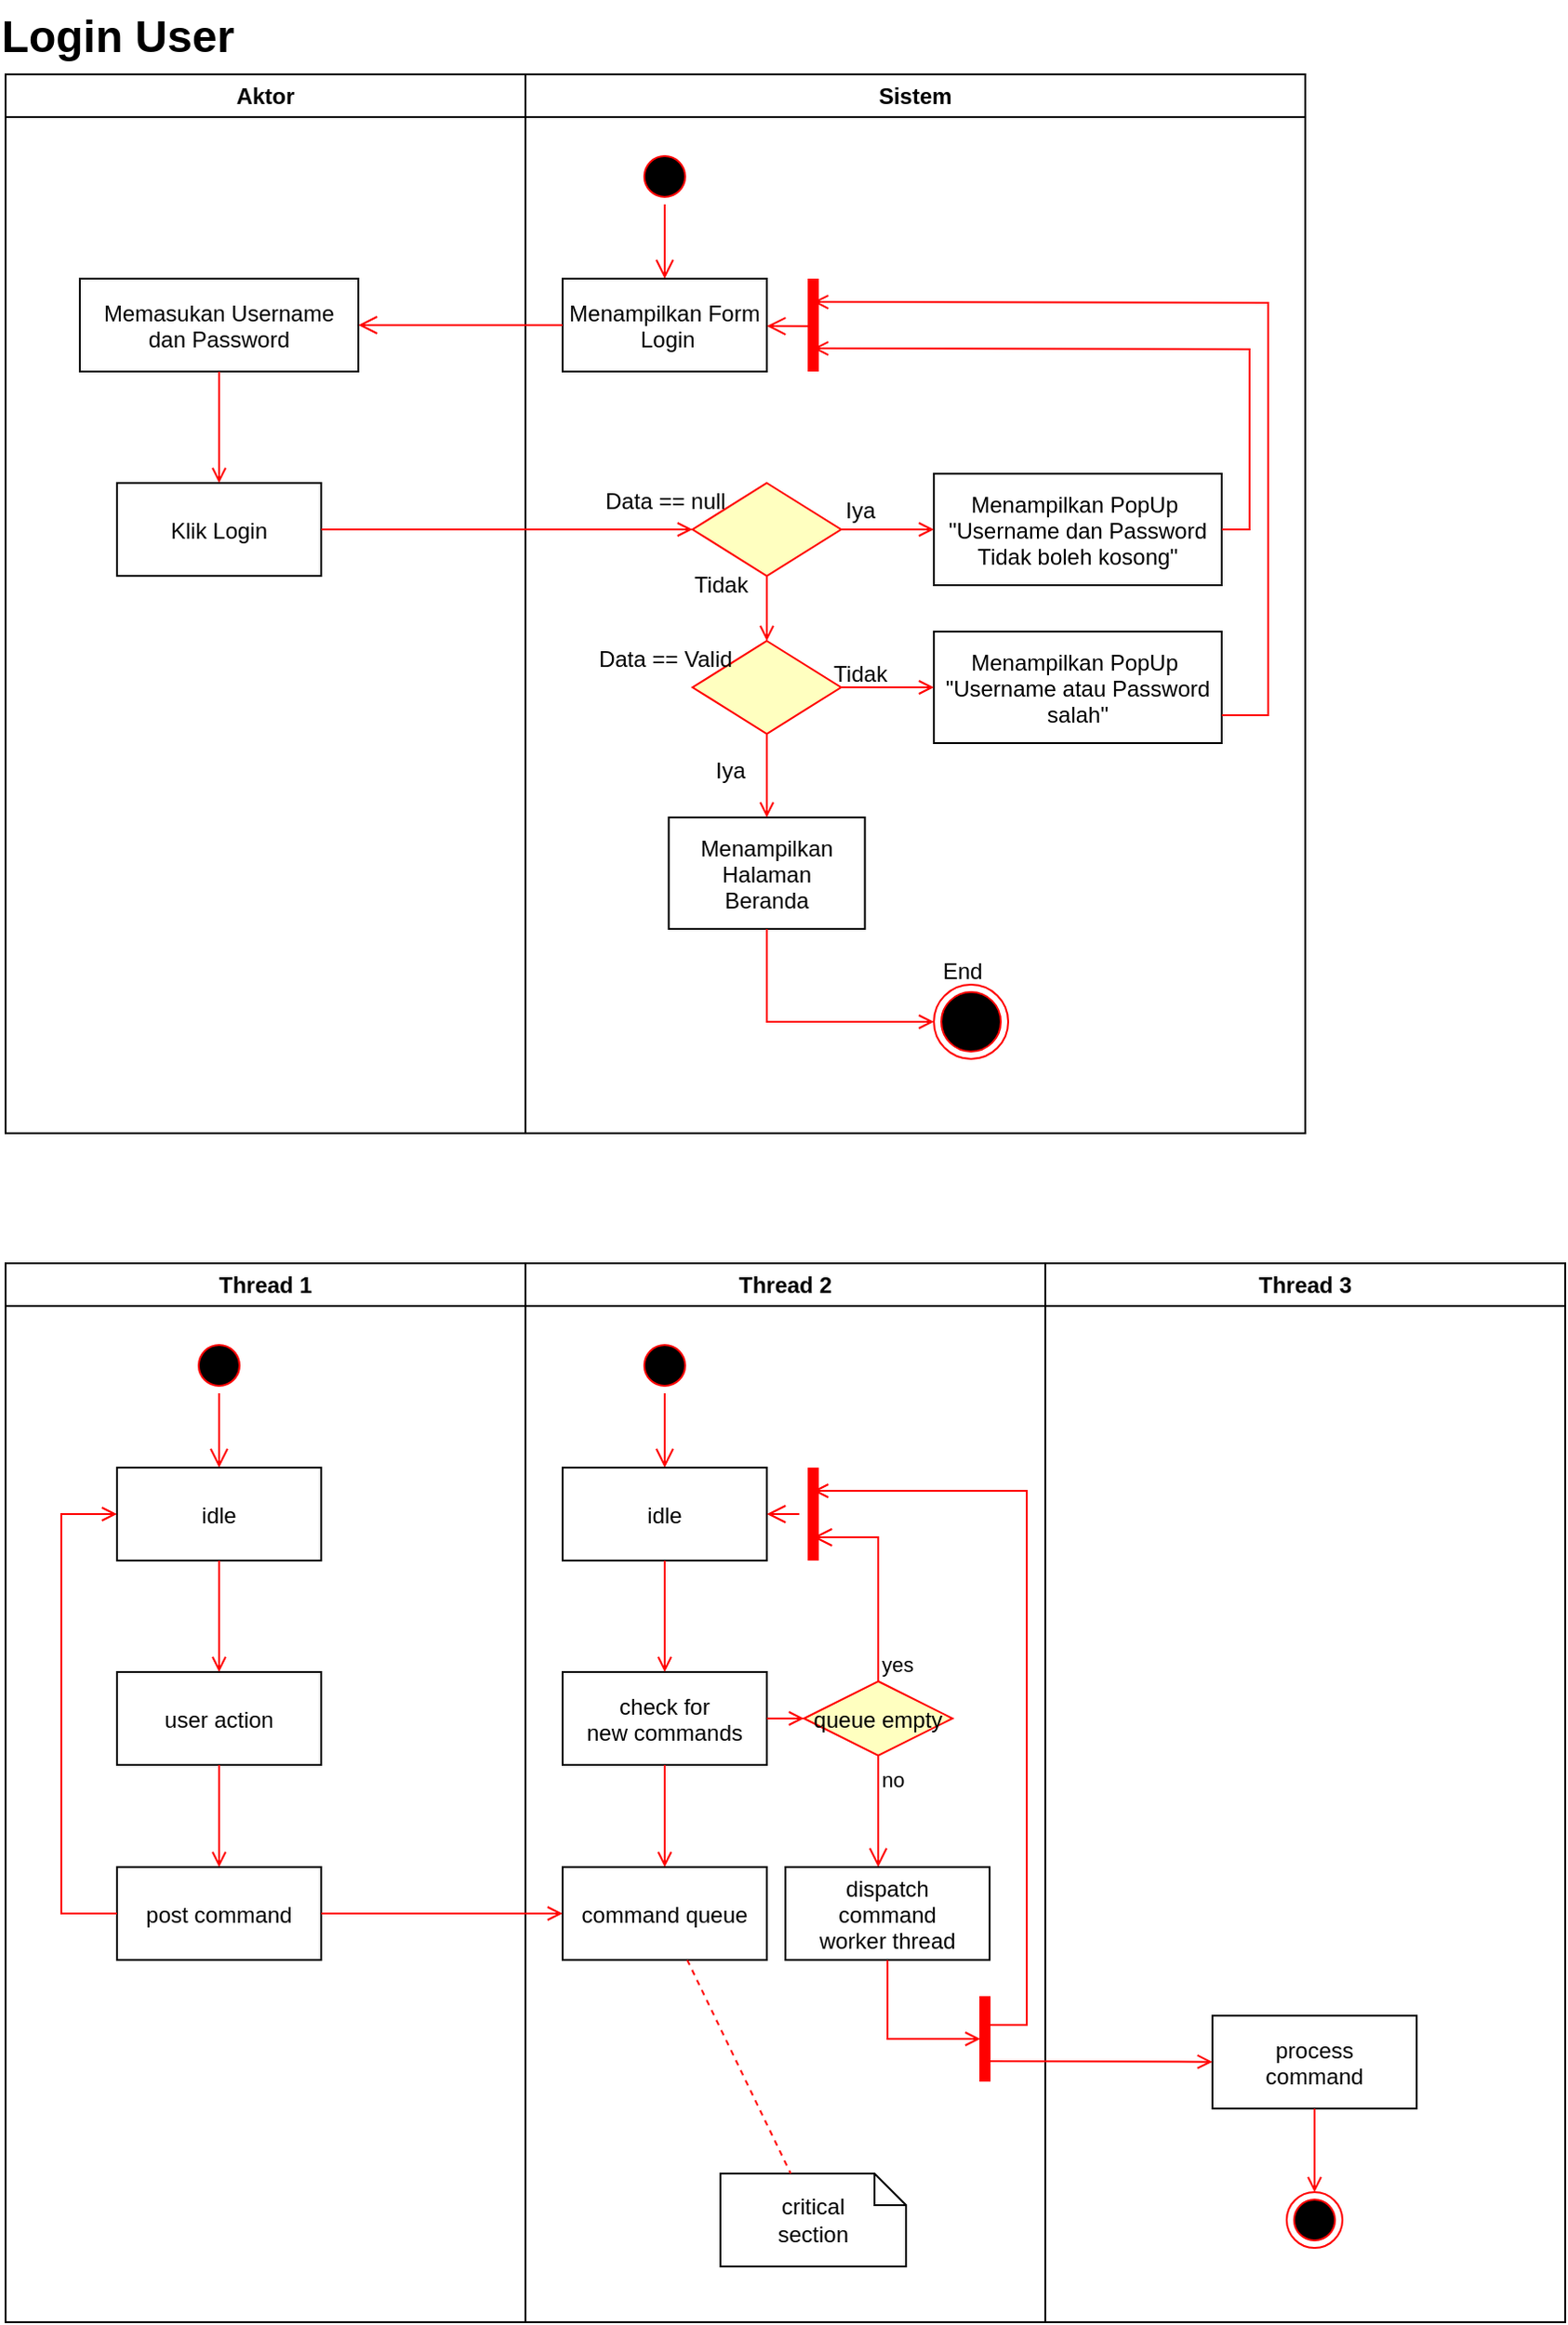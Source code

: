 <mxfile version="22.1.5" type="github">
  <diagram name="Page-1" id="e7e014a7-5840-1c2e-5031-d8a46d1fe8dd">
    <mxGraphModel dx="1195" dy="573" grid="1" gridSize="10" guides="1" tooltips="1" connect="1" arrows="1" fold="1" page="1" pageScale="1" pageWidth="1169" pageHeight="826" background="none" math="0" shadow="0">
      <root>
        <mxCell id="0" />
        <mxCell id="1" parent="0" />
        <mxCell id="2" value="Aktor" style="swimlane;whiteSpace=wrap" parent="1" vertex="1">
          <mxGeometry x="70" y="50" width="280" height="570" as="geometry" />
        </mxCell>
        <mxCell id="7" value="Memasukan Username&#xa;dan Password" style="" parent="2" vertex="1">
          <mxGeometry x="40" y="110" width="150" height="50" as="geometry" />
        </mxCell>
        <mxCell id="8" value="Klik Login" style="" parent="2" vertex="1">
          <mxGeometry x="60" y="220" width="110" height="50" as="geometry" />
        </mxCell>
        <mxCell id="9" value="" style="endArrow=open;strokeColor=#FF0000;endFill=1;rounded=0" parent="2" source="7" target="8" edge="1">
          <mxGeometry relative="1" as="geometry" />
        </mxCell>
        <mxCell id="3" value="Sistem" style="swimlane;whiteSpace=wrap" parent="1" vertex="1">
          <mxGeometry x="350" y="50" width="420" height="570" as="geometry" />
        </mxCell>
        <mxCell id="13" value="" style="ellipse;shape=startState;fillColor=#000000;strokeColor=#ff0000;" parent="3" vertex="1">
          <mxGeometry x="60" y="40" width="30" height="30" as="geometry" />
        </mxCell>
        <mxCell id="14" value="" style="edgeStyle=elbowEdgeStyle;elbow=horizontal;verticalAlign=bottom;endArrow=open;endSize=8;strokeColor=#FF0000;endFill=1;rounded=0" parent="3" source="13" target="15" edge="1">
          <mxGeometry x="40" y="20" as="geometry">
            <mxPoint x="55" y="90" as="targetPoint" />
          </mxGeometry>
        </mxCell>
        <mxCell id="15" value="Menampilkan Form&#xa; Login" style="" parent="3" vertex="1">
          <mxGeometry x="20" y="110" width="110" height="50" as="geometry" />
        </mxCell>
        <mxCell id="19" value="" style="endArrow=open;strokeColor=#FF0000;endFill=1;rounded=0;entryX=0.5;entryY=0;entryDx=0;entryDy=0;exitX=0.5;exitY=1;exitDx=0;exitDy=0;" parent="3" source="21" target="aqqeG1nzHgkP0eQrsc-u-85" edge="1">
          <mxGeometry relative="1" as="geometry">
            <mxPoint x="64.41" y="270.0" as="sourcePoint" />
            <mxPoint x="64" y="300" as="targetPoint" />
          </mxGeometry>
        </mxCell>
        <mxCell id="21" value="" style="rhombus;fillColor=#ffffc0;strokeColor=#ff0000;" parent="3" vertex="1">
          <mxGeometry x="90" y="220" width="80" height="50" as="geometry" />
        </mxCell>
        <mxCell id="25" value="" style="shape=line;strokeWidth=6;strokeColor=#ff0000;rotation=90" parent="3" vertex="1">
          <mxGeometry x="130" y="127.5" width="50" height="15" as="geometry" />
        </mxCell>
        <mxCell id="26" value="" style="edgeStyle=elbowEdgeStyle;elbow=horizontal;verticalAlign=bottom;endArrow=open;endSize=8;strokeColor=#FF0000;endFill=1;rounded=0;exitX=0.513;exitY=0.467;exitDx=0;exitDy=0;exitPerimeter=0;entryX=1;entryY=0.5;entryDx=0;entryDy=0;" parent="3" source="25" target="15" edge="1">
          <mxGeometry x="130" y="90" as="geometry">
            <mxPoint x="230" y="140" as="targetPoint" />
            <mxPoint x="150" y="135" as="sourcePoint" />
          </mxGeometry>
        </mxCell>
        <mxCell id="aqqeG1nzHgkP0eQrsc-u-81" value="Data == null" style="text;html=1;align=center;verticalAlign=middle;resizable=0;points=[];autosize=1;strokeColor=none;fillColor=none;" vertex="1" parent="3">
          <mxGeometry x="30" y="215" width="90" height="30" as="geometry" />
        </mxCell>
        <mxCell id="18" value="Menampilkan PopUp &#xa;&quot;Username dan Password&#xa;Tidak boleh kosong&quot;" style="" parent="3" vertex="1">
          <mxGeometry x="220" y="215" width="155" height="60" as="geometry" />
        </mxCell>
        <mxCell id="aqqeG1nzHgkP0eQrsc-u-84" value="Menampilkan PopUp &#xa;&quot;Username atau Password&#xa;salah&quot;" style="" vertex="1" parent="3">
          <mxGeometry x="220" y="300" width="155" height="60" as="geometry" />
        </mxCell>
        <mxCell id="aqqeG1nzHgkP0eQrsc-u-85" value="" style="rhombus;fillColor=#ffffc0;strokeColor=#ff0000;" vertex="1" parent="3">
          <mxGeometry x="90" y="305" width="80" height="50" as="geometry" />
        </mxCell>
        <mxCell id="aqqeG1nzHgkP0eQrsc-u-88" value="Menampilkan &#xa;Halaman&#xa;Beranda" style="" vertex="1" parent="3">
          <mxGeometry x="77.19" y="400" width="105.62" height="60" as="geometry" />
        </mxCell>
        <mxCell id="aqqeG1nzHgkP0eQrsc-u-89" value="" style="endArrow=open;strokeColor=#FF0000;endFill=1;rounded=0;exitX=1;exitY=0.5;exitDx=0;exitDy=0;entryX=0;entryY=0.5;entryDx=0;entryDy=0;" edge="1" parent="3" source="21" target="18">
          <mxGeometry relative="1" as="geometry">
            <mxPoint x="100" y="244.58" as="sourcePoint" />
            <mxPoint x="150" y="245" as="targetPoint" />
          </mxGeometry>
        </mxCell>
        <mxCell id="aqqeG1nzHgkP0eQrsc-u-90" value="" style="endArrow=open;strokeColor=#FF0000;endFill=1;rounded=0;exitX=1;exitY=0.5;exitDx=0;exitDy=0;entryX=0;entryY=0.5;entryDx=0;entryDy=0;" edge="1" parent="3" source="aqqeG1nzHgkP0eQrsc-u-85" target="aqqeG1nzHgkP0eQrsc-u-84">
          <mxGeometry relative="1" as="geometry">
            <mxPoint x="115" y="255" as="sourcePoint" />
            <mxPoint x="190" y="390" as="targetPoint" />
          </mxGeometry>
        </mxCell>
        <mxCell id="aqqeG1nzHgkP0eQrsc-u-91" value="" style="endArrow=open;strokeColor=#FF0000;endFill=1;rounded=0;entryX=0.5;entryY=0;entryDx=0;entryDy=0;exitX=0.5;exitY=1;exitDx=0;exitDy=0;" edge="1" parent="3" source="aqqeG1nzHgkP0eQrsc-u-85" target="aqqeG1nzHgkP0eQrsc-u-88">
          <mxGeometry relative="1" as="geometry">
            <mxPoint x="74.41" y="280.0" as="sourcePoint" />
            <mxPoint x="75" y="310" as="targetPoint" />
          </mxGeometry>
        </mxCell>
        <mxCell id="aqqeG1nzHgkP0eQrsc-u-93" value="" style="ellipse;html=1;shape=endState;fillColor=#000000;strokeColor=#ff0000;" vertex="1" parent="3">
          <mxGeometry x="220" y="490" width="40" height="40" as="geometry" />
        </mxCell>
        <mxCell id="aqqeG1nzHgkP0eQrsc-u-92" value="" style="endArrow=open;strokeColor=#FF0000;endFill=1;rounded=0;exitX=0.5;exitY=1;exitDx=0;exitDy=0;entryX=0;entryY=0.5;entryDx=0;entryDy=0;" edge="1" parent="3" source="aqqeG1nzHgkP0eQrsc-u-88" target="aqqeG1nzHgkP0eQrsc-u-93">
          <mxGeometry relative="1" as="geometry">
            <mxPoint x="75" y="360" as="sourcePoint" />
            <mxPoint x="210" y="510" as="targetPoint" />
            <Array as="points">
              <mxPoint x="130" y="510" />
            </Array>
          </mxGeometry>
        </mxCell>
        <mxCell id="aqqeG1nzHgkP0eQrsc-u-94" value="Data == Valid" style="text;html=1;align=center;verticalAlign=middle;resizable=0;points=[];autosize=1;strokeColor=none;fillColor=none;" vertex="1" parent="3">
          <mxGeometry x="25" y="300" width="100" height="30" as="geometry" />
        </mxCell>
        <mxCell id="aqqeG1nzHgkP0eQrsc-u-95" value="Iya" style="text;html=1;align=center;verticalAlign=middle;resizable=0;points=[];autosize=1;strokeColor=none;fillColor=none;" vertex="1" parent="3">
          <mxGeometry x="160" y="220" width="40" height="30" as="geometry" />
        </mxCell>
        <mxCell id="aqqeG1nzHgkP0eQrsc-u-97" value="Tidak" style="text;html=1;align=center;verticalAlign=middle;resizable=0;points=[];autosize=1;strokeColor=none;fillColor=none;" vertex="1" parent="3">
          <mxGeometry x="80" y="260" width="50" height="30" as="geometry" />
        </mxCell>
        <mxCell id="aqqeG1nzHgkP0eQrsc-u-98" value="Iya" style="text;html=1;align=center;verticalAlign=middle;resizable=0;points=[];autosize=1;strokeColor=none;fillColor=none;" vertex="1" parent="3">
          <mxGeometry x="90" y="360" width="40" height="30" as="geometry" />
        </mxCell>
        <mxCell id="aqqeG1nzHgkP0eQrsc-u-99" value="End" style="text;html=1;align=center;verticalAlign=middle;resizable=0;points=[];autosize=1;strokeColor=none;fillColor=none;" vertex="1" parent="3">
          <mxGeometry x="215" y="468" width="40" height="30" as="geometry" />
        </mxCell>
        <mxCell id="aqqeG1nzHgkP0eQrsc-u-100" value="" style="endArrow=open;strokeColor=#FF0000;endFill=1;rounded=0;entryX=0.25;entryY=0.5;entryDx=0;entryDy=0;exitX=1;exitY=0.75;exitDx=0;exitDy=0;entryPerimeter=0;" edge="1" parent="3" source="aqqeG1nzHgkP0eQrsc-u-84" target="25">
          <mxGeometry relative="1" as="geometry">
            <mxPoint x="390" y="340" as="sourcePoint" />
            <mxPoint x="382.81" y="150" as="targetPoint" />
            <Array as="points">
              <mxPoint x="400" y="345" />
              <mxPoint x="400" y="123" />
            </Array>
          </mxGeometry>
        </mxCell>
        <mxCell id="aqqeG1nzHgkP0eQrsc-u-101" value="" style="endArrow=open;strokeColor=#FF0000;endFill=1;rounded=0;entryX=0.75;entryY=0.5;entryDx=0;entryDy=0;entryPerimeter=0;exitX=1;exitY=0.5;exitDx=0;exitDy=0;" edge="1" parent="3" source="18" target="25">
          <mxGeometry relative="1" as="geometry">
            <mxPoint x="380" y="250" as="sourcePoint" />
            <mxPoint x="150" y="28" as="targetPoint" />
            <Array as="points">
              <mxPoint x="390" y="245" />
              <mxPoint x="390" y="148" />
            </Array>
          </mxGeometry>
        </mxCell>
        <mxCell id="aqqeG1nzHgkP0eQrsc-u-41" value="Thread 1" style="swimlane;whiteSpace=wrap" vertex="1" parent="1">
          <mxGeometry x="70" y="690" width="280" height="570" as="geometry" />
        </mxCell>
        <mxCell id="aqqeG1nzHgkP0eQrsc-u-42" value="" style="ellipse;shape=startState;fillColor=#000000;strokeColor=#ff0000;" vertex="1" parent="aqqeG1nzHgkP0eQrsc-u-41">
          <mxGeometry x="100" y="40" width="30" height="30" as="geometry" />
        </mxCell>
        <mxCell id="aqqeG1nzHgkP0eQrsc-u-43" value="" style="edgeStyle=elbowEdgeStyle;elbow=horizontal;verticalAlign=bottom;endArrow=open;endSize=8;strokeColor=#FF0000;endFill=1;rounded=0" edge="1" parent="aqqeG1nzHgkP0eQrsc-u-41" source="aqqeG1nzHgkP0eQrsc-u-42" target="aqqeG1nzHgkP0eQrsc-u-44">
          <mxGeometry x="100" y="40" as="geometry">
            <mxPoint x="115" y="110" as="targetPoint" />
          </mxGeometry>
        </mxCell>
        <mxCell id="aqqeG1nzHgkP0eQrsc-u-44" value="idle" style="" vertex="1" parent="aqqeG1nzHgkP0eQrsc-u-41">
          <mxGeometry x="60" y="110" width="110" height="50" as="geometry" />
        </mxCell>
        <mxCell id="aqqeG1nzHgkP0eQrsc-u-45" value="user action" style="" vertex="1" parent="aqqeG1nzHgkP0eQrsc-u-41">
          <mxGeometry x="60" y="220" width="110" height="50" as="geometry" />
        </mxCell>
        <mxCell id="aqqeG1nzHgkP0eQrsc-u-46" value="" style="endArrow=open;strokeColor=#FF0000;endFill=1;rounded=0" edge="1" parent="aqqeG1nzHgkP0eQrsc-u-41" source="aqqeG1nzHgkP0eQrsc-u-44" target="aqqeG1nzHgkP0eQrsc-u-45">
          <mxGeometry relative="1" as="geometry" />
        </mxCell>
        <mxCell id="aqqeG1nzHgkP0eQrsc-u-47" value="post command" style="" vertex="1" parent="aqqeG1nzHgkP0eQrsc-u-41">
          <mxGeometry x="60" y="325" width="110" height="50" as="geometry" />
        </mxCell>
        <mxCell id="aqqeG1nzHgkP0eQrsc-u-48" value="" style="endArrow=open;strokeColor=#FF0000;endFill=1;rounded=0" edge="1" parent="aqqeG1nzHgkP0eQrsc-u-41" source="aqqeG1nzHgkP0eQrsc-u-45" target="aqqeG1nzHgkP0eQrsc-u-47">
          <mxGeometry relative="1" as="geometry" />
        </mxCell>
        <mxCell id="aqqeG1nzHgkP0eQrsc-u-49" value="" style="edgeStyle=elbowEdgeStyle;elbow=horizontal;strokeColor=#FF0000;endArrow=open;endFill=1;rounded=0" edge="1" parent="aqqeG1nzHgkP0eQrsc-u-41" source="aqqeG1nzHgkP0eQrsc-u-47" target="aqqeG1nzHgkP0eQrsc-u-44">
          <mxGeometry width="100" height="100" relative="1" as="geometry">
            <mxPoint x="160" y="290" as="sourcePoint" />
            <mxPoint x="260" y="190" as="targetPoint" />
            <Array as="points">
              <mxPoint x="30" y="250" />
            </Array>
          </mxGeometry>
        </mxCell>
        <mxCell id="aqqeG1nzHgkP0eQrsc-u-50" value="Thread 2" style="swimlane;whiteSpace=wrap" vertex="1" parent="1">
          <mxGeometry x="350" y="690" width="280" height="570" as="geometry" />
        </mxCell>
        <mxCell id="aqqeG1nzHgkP0eQrsc-u-51" value="" style="ellipse;shape=startState;fillColor=#000000;strokeColor=#ff0000;" vertex="1" parent="aqqeG1nzHgkP0eQrsc-u-50">
          <mxGeometry x="60" y="40" width="30" height="30" as="geometry" />
        </mxCell>
        <mxCell id="aqqeG1nzHgkP0eQrsc-u-52" value="" style="edgeStyle=elbowEdgeStyle;elbow=horizontal;verticalAlign=bottom;endArrow=open;endSize=8;strokeColor=#FF0000;endFill=1;rounded=0" edge="1" parent="aqqeG1nzHgkP0eQrsc-u-50" source="aqqeG1nzHgkP0eQrsc-u-51" target="aqqeG1nzHgkP0eQrsc-u-53">
          <mxGeometry x="40" y="20" as="geometry">
            <mxPoint x="55" y="90" as="targetPoint" />
          </mxGeometry>
        </mxCell>
        <mxCell id="aqqeG1nzHgkP0eQrsc-u-53" value="idle" style="" vertex="1" parent="aqqeG1nzHgkP0eQrsc-u-50">
          <mxGeometry x="20" y="110" width="110" height="50" as="geometry" />
        </mxCell>
        <mxCell id="aqqeG1nzHgkP0eQrsc-u-54" value="check for &#xa;new commands" style="" vertex="1" parent="aqqeG1nzHgkP0eQrsc-u-50">
          <mxGeometry x="20" y="220" width="110" height="50" as="geometry" />
        </mxCell>
        <mxCell id="aqqeG1nzHgkP0eQrsc-u-55" value="" style="endArrow=open;strokeColor=#FF0000;endFill=1;rounded=0" edge="1" parent="aqqeG1nzHgkP0eQrsc-u-50" source="aqqeG1nzHgkP0eQrsc-u-53" target="aqqeG1nzHgkP0eQrsc-u-54">
          <mxGeometry relative="1" as="geometry" />
        </mxCell>
        <mxCell id="aqqeG1nzHgkP0eQrsc-u-56" value="command queue" style="" vertex="1" parent="aqqeG1nzHgkP0eQrsc-u-50">
          <mxGeometry x="20" y="325" width="110" height="50" as="geometry" />
        </mxCell>
        <mxCell id="aqqeG1nzHgkP0eQrsc-u-57" value="" style="endArrow=open;strokeColor=#FF0000;endFill=1;rounded=0" edge="1" parent="aqqeG1nzHgkP0eQrsc-u-50" source="aqqeG1nzHgkP0eQrsc-u-54" target="aqqeG1nzHgkP0eQrsc-u-56">
          <mxGeometry relative="1" as="geometry" />
        </mxCell>
        <mxCell id="aqqeG1nzHgkP0eQrsc-u-58" value="queue empty" style="rhombus;fillColor=#ffffc0;strokeColor=#ff0000;" vertex="1" parent="aqqeG1nzHgkP0eQrsc-u-50">
          <mxGeometry x="150" y="225" width="80" height="40" as="geometry" />
        </mxCell>
        <mxCell id="aqqeG1nzHgkP0eQrsc-u-59" value="yes" style="edgeStyle=elbowEdgeStyle;elbow=horizontal;align=left;verticalAlign=bottom;endArrow=open;endSize=8;strokeColor=#FF0000;exitX=0.5;exitY=0;endFill=1;rounded=0;entryX=0.75;entryY=0.5;entryPerimeter=0" edge="1" parent="aqqeG1nzHgkP0eQrsc-u-50" source="aqqeG1nzHgkP0eQrsc-u-58" target="aqqeG1nzHgkP0eQrsc-u-62">
          <mxGeometry x="-1" relative="1" as="geometry">
            <mxPoint x="160" y="150" as="targetPoint" />
            <Array as="points">
              <mxPoint x="190" y="180" />
            </Array>
          </mxGeometry>
        </mxCell>
        <mxCell id="aqqeG1nzHgkP0eQrsc-u-60" value="no" style="edgeStyle=elbowEdgeStyle;elbow=horizontal;align=left;verticalAlign=top;endArrow=open;endSize=8;strokeColor=#FF0000;endFill=1;rounded=0" edge="1" parent="aqqeG1nzHgkP0eQrsc-u-50" source="aqqeG1nzHgkP0eQrsc-u-58" target="aqqeG1nzHgkP0eQrsc-u-64">
          <mxGeometry x="-1" relative="1" as="geometry">
            <mxPoint x="190" y="305" as="targetPoint" />
          </mxGeometry>
        </mxCell>
        <mxCell id="aqqeG1nzHgkP0eQrsc-u-61" value="" style="endArrow=open;strokeColor=#FF0000;endFill=1;rounded=0" edge="1" parent="aqqeG1nzHgkP0eQrsc-u-50" source="aqqeG1nzHgkP0eQrsc-u-54" target="aqqeG1nzHgkP0eQrsc-u-58">
          <mxGeometry relative="1" as="geometry" />
        </mxCell>
        <mxCell id="aqqeG1nzHgkP0eQrsc-u-62" value="" style="shape=line;strokeWidth=6;strokeColor=#ff0000;rotation=90" vertex="1" parent="aqqeG1nzHgkP0eQrsc-u-50">
          <mxGeometry x="130" y="127.5" width="50" height="15" as="geometry" />
        </mxCell>
        <mxCell id="aqqeG1nzHgkP0eQrsc-u-63" value="" style="edgeStyle=elbowEdgeStyle;elbow=horizontal;verticalAlign=bottom;endArrow=open;endSize=8;strokeColor=#FF0000;endFill=1;rounded=0" edge="1" parent="aqqeG1nzHgkP0eQrsc-u-50" source="aqqeG1nzHgkP0eQrsc-u-62" target="aqqeG1nzHgkP0eQrsc-u-53">
          <mxGeometry x="130" y="90" as="geometry">
            <mxPoint x="230" y="140" as="targetPoint" />
          </mxGeometry>
        </mxCell>
        <mxCell id="aqqeG1nzHgkP0eQrsc-u-64" value="dispatch&#xa;command&#xa;worker thread" style="" vertex="1" parent="aqqeG1nzHgkP0eQrsc-u-50">
          <mxGeometry x="140" y="325" width="110" height="50" as="geometry" />
        </mxCell>
        <mxCell id="aqqeG1nzHgkP0eQrsc-u-65" value="critical&#xa;section" style="shape=note;whiteSpace=wrap;size=17" vertex="1" parent="aqqeG1nzHgkP0eQrsc-u-50">
          <mxGeometry x="105" y="490" width="100" height="50" as="geometry" />
        </mxCell>
        <mxCell id="aqqeG1nzHgkP0eQrsc-u-66" value="" style="endArrow=none;strokeColor=#FF0000;endFill=0;rounded=0;dashed=1" edge="1" parent="aqqeG1nzHgkP0eQrsc-u-50" source="aqqeG1nzHgkP0eQrsc-u-56" target="aqqeG1nzHgkP0eQrsc-u-65">
          <mxGeometry relative="1" as="geometry" />
        </mxCell>
        <mxCell id="aqqeG1nzHgkP0eQrsc-u-67" value="" style="whiteSpace=wrap;strokeColor=#FF0000;fillColor=#FF0000" vertex="1" parent="aqqeG1nzHgkP0eQrsc-u-50">
          <mxGeometry x="245" y="395" width="5" height="45" as="geometry" />
        </mxCell>
        <mxCell id="aqqeG1nzHgkP0eQrsc-u-68" value="" style="edgeStyle=elbowEdgeStyle;elbow=horizontal;entryX=0;entryY=0.5;strokeColor=#FF0000;endArrow=open;endFill=1;rounded=0" edge="1" parent="aqqeG1nzHgkP0eQrsc-u-50" source="aqqeG1nzHgkP0eQrsc-u-64" target="aqqeG1nzHgkP0eQrsc-u-67">
          <mxGeometry width="100" height="100" relative="1" as="geometry">
            <mxPoint x="60" y="480" as="sourcePoint" />
            <mxPoint x="160" y="380" as="targetPoint" />
            <Array as="points">
              <mxPoint x="195" y="400" />
            </Array>
          </mxGeometry>
        </mxCell>
        <mxCell id="aqqeG1nzHgkP0eQrsc-u-69" value="Thread 3" style="swimlane;whiteSpace=wrap" vertex="1" parent="1">
          <mxGeometry x="630" y="690" width="280" height="570" as="geometry" />
        </mxCell>
        <mxCell id="aqqeG1nzHgkP0eQrsc-u-70" value="process&#xa;command" style="" vertex="1" parent="aqqeG1nzHgkP0eQrsc-u-69">
          <mxGeometry x="90" y="405" width="110" height="50" as="geometry" />
        </mxCell>
        <mxCell id="aqqeG1nzHgkP0eQrsc-u-71" value="" style="edgeStyle=elbowEdgeStyle;elbow=horizontal;strokeColor=#FF0000;endArrow=open;endFill=1;rounded=0;entryX=0.25;entryY=0.5;entryPerimeter=0" edge="1" parent="aqqeG1nzHgkP0eQrsc-u-69" target="aqqeG1nzHgkP0eQrsc-u-62">
          <mxGeometry width="100" height="100" relative="1" as="geometry">
            <mxPoint x="-30" y="410" as="sourcePoint" />
            <mxPoint x="-120" y="120" as="targetPoint" />
            <Array as="points">
              <mxPoint x="-10" y="135" />
            </Array>
          </mxGeometry>
        </mxCell>
        <mxCell id="aqqeG1nzHgkP0eQrsc-u-72" value="" style="edgeStyle=none;strokeColor=#FF0000;endArrow=open;endFill=1;rounded=0" edge="1" parent="aqqeG1nzHgkP0eQrsc-u-69" target="aqqeG1nzHgkP0eQrsc-u-70">
          <mxGeometry width="100" height="100" relative="1" as="geometry">
            <mxPoint x="-30" y="429.5" as="sourcePoint" />
            <mxPoint x="90" y="429.5" as="targetPoint" />
          </mxGeometry>
        </mxCell>
        <mxCell id="aqqeG1nzHgkP0eQrsc-u-73" value="" style="ellipse;shape=endState;fillColor=#000000;strokeColor=#ff0000" vertex="1" parent="aqqeG1nzHgkP0eQrsc-u-69">
          <mxGeometry x="130" y="500" width="30" height="30" as="geometry" />
        </mxCell>
        <mxCell id="aqqeG1nzHgkP0eQrsc-u-74" value="" style="endArrow=open;strokeColor=#FF0000;endFill=1;rounded=0" edge="1" parent="aqqeG1nzHgkP0eQrsc-u-69" source="aqqeG1nzHgkP0eQrsc-u-70" target="aqqeG1nzHgkP0eQrsc-u-73">
          <mxGeometry relative="1" as="geometry" />
        </mxCell>
        <mxCell id="aqqeG1nzHgkP0eQrsc-u-75" value="" style="endArrow=open;strokeColor=#FF0000;endFill=1;rounded=0" edge="1" parent="1" source="aqqeG1nzHgkP0eQrsc-u-47" target="aqqeG1nzHgkP0eQrsc-u-56">
          <mxGeometry relative="1" as="geometry" />
        </mxCell>
        <mxCell id="aqqeG1nzHgkP0eQrsc-u-76" value="Login User" style="text;strokeColor=none;fillColor=none;html=1;fontSize=24;fontStyle=1;verticalAlign=middle;align=center;" vertex="1" parent="1">
          <mxGeometry x="80" y="10" width="100" height="40" as="geometry" />
        </mxCell>
        <mxCell id="aqqeG1nzHgkP0eQrsc-u-78" value="" style="edgeStyle=elbowEdgeStyle;elbow=horizontal;verticalAlign=bottom;endArrow=open;endSize=8;strokeColor=#FF0000;endFill=1;rounded=0;entryX=1;entryY=0.5;entryDx=0;entryDy=0;exitX=0;exitY=0.5;exitDx=0;exitDy=0;" edge="1" parent="1" source="15" target="7">
          <mxGeometry x="40" y="20" as="geometry">
            <mxPoint x="300" y="210" as="targetPoint" />
            <mxPoint x="300" y="170" as="sourcePoint" />
          </mxGeometry>
        </mxCell>
        <mxCell id="aqqeG1nzHgkP0eQrsc-u-80" value="" style="endArrow=open;strokeColor=#FF0000;endFill=1;rounded=0;entryX=0;entryY=0.5;entryDx=0;entryDy=0;exitX=1;exitY=0.5;exitDx=0;exitDy=0;exitPerimeter=0;" edge="1" parent="1" source="8" target="21">
          <mxGeometry relative="1" as="geometry">
            <mxPoint x="240" y="300" as="sourcePoint" />
            <mxPoint x="370" y="295.0" as="targetPoint" />
          </mxGeometry>
        </mxCell>
        <mxCell id="aqqeG1nzHgkP0eQrsc-u-96" value="Tidak" style="text;html=1;align=center;verticalAlign=middle;resizable=0;points=[];autosize=1;strokeColor=none;fillColor=none;" vertex="1" parent="1">
          <mxGeometry x="505" y="358" width="50" height="30" as="geometry" />
        </mxCell>
      </root>
    </mxGraphModel>
  </diagram>
</mxfile>
